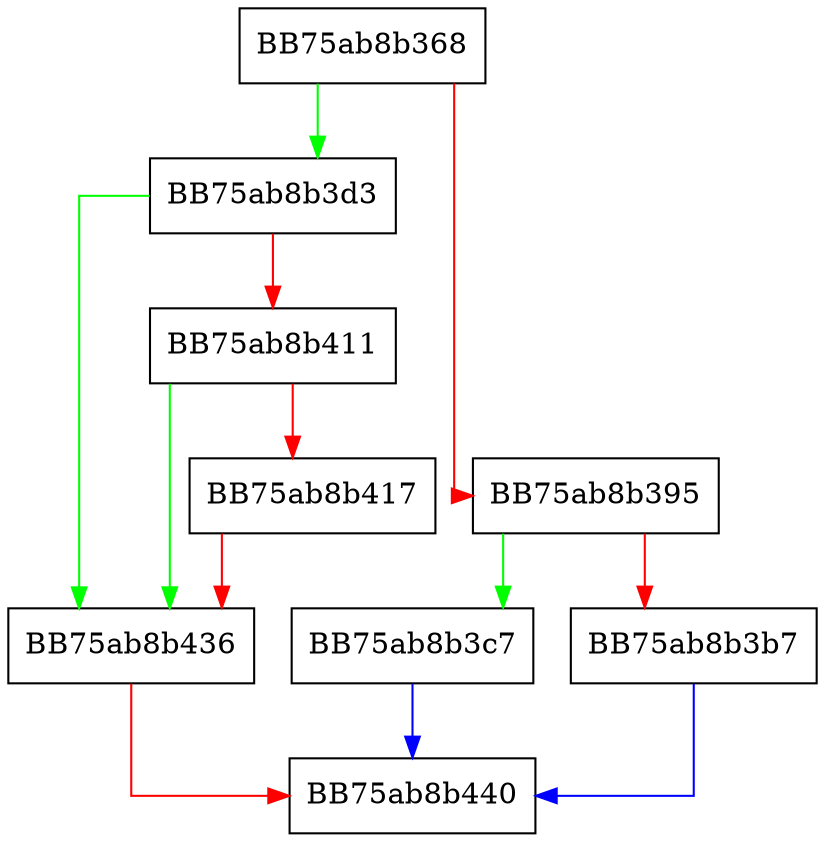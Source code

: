 digraph CheckPid {
  node [shape="box"];
  graph [splines=ortho];
  BB75ab8b368 -> BB75ab8b3d3 [color="green"];
  BB75ab8b368 -> BB75ab8b395 [color="red"];
  BB75ab8b395 -> BB75ab8b3c7 [color="green"];
  BB75ab8b395 -> BB75ab8b3b7 [color="red"];
  BB75ab8b3b7 -> BB75ab8b440 [color="blue"];
  BB75ab8b3c7 -> BB75ab8b440 [color="blue"];
  BB75ab8b3d3 -> BB75ab8b436 [color="green"];
  BB75ab8b3d3 -> BB75ab8b411 [color="red"];
  BB75ab8b411 -> BB75ab8b436 [color="green"];
  BB75ab8b411 -> BB75ab8b417 [color="red"];
  BB75ab8b417 -> BB75ab8b436 [color="red"];
  BB75ab8b436 -> BB75ab8b440 [color="red"];
}